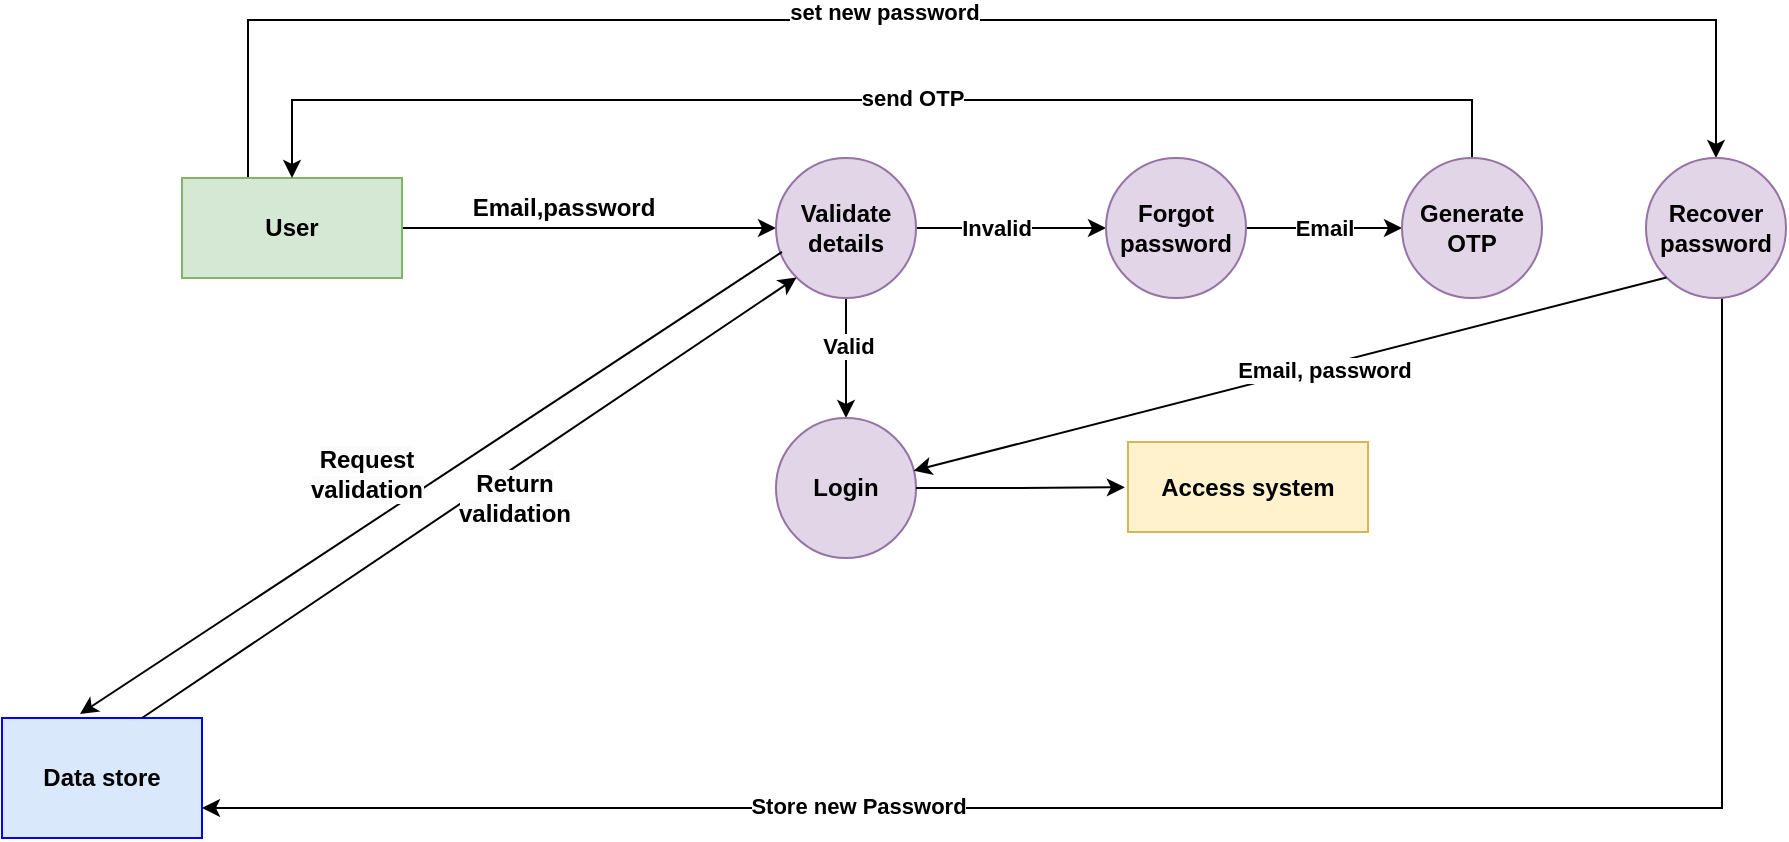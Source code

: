 <mxfile version="24.1.0" type="device">
  <diagram name="Page-1" id="x28m94UZg82xVjfMtJN7">
    <mxGraphModel dx="1050" dy="565" grid="0" gridSize="10" guides="1" tooltips="1" connect="1" arrows="1" fold="1" page="1" pageScale="1" pageWidth="1100" pageHeight="850" math="0" shadow="0">
      <root>
        <mxCell id="0" />
        <mxCell id="1" parent="0" />
        <mxCell id="NXvPV86PIh46slzZGQUb-7" style="edgeStyle=orthogonalEdgeStyle;rounded=0;orthogonalLoop=1;jettySize=auto;html=1;exitX=1;exitY=0.5;exitDx=0;exitDy=0;entryX=0;entryY=0.5;entryDx=0;entryDy=0;" parent="1" source="NXvPV86PIh46slzZGQUb-5" target="NXvPV86PIh46slzZGQUb-6" edge="1">
          <mxGeometry relative="1" as="geometry" />
        </mxCell>
        <mxCell id="wPWQ8cbS8o1rGxUV0NxY-17" style="edgeStyle=orthogonalEdgeStyle;rounded=0;orthogonalLoop=1;jettySize=auto;html=1;entryX=0.5;entryY=0;entryDx=0;entryDy=0;" edge="1" parent="1" source="NXvPV86PIh46slzZGQUb-5" target="wPWQ8cbS8o1rGxUV0NxY-10">
          <mxGeometry relative="1" as="geometry">
            <Array as="points">
              <mxPoint x="163" y="31" />
              <mxPoint x="897" y="31" />
            </Array>
          </mxGeometry>
        </mxCell>
        <mxCell id="wPWQ8cbS8o1rGxUV0NxY-18" value="&lt;b&gt;set new password&lt;/b&gt;" style="edgeLabel;html=1;align=center;verticalAlign=middle;resizable=0;points=[];" vertex="1" connectable="0" parent="wPWQ8cbS8o1rGxUV0NxY-17">
          <mxGeometry x="-0.101" y="4" relative="1" as="geometry">
            <mxPoint as="offset" />
          </mxGeometry>
        </mxCell>
        <mxCell id="NXvPV86PIh46slzZGQUb-5" value="&lt;b&gt;&lt;font style=&quot;font-size: 12px;&quot;&gt;User&lt;/font&gt;&lt;/b&gt;" style="rounded=0;whiteSpace=wrap;html=1;fillColor=#d5e8d4;strokeColor=#82b366;" parent="1" vertex="1">
          <mxGeometry x="130" y="110" width="110" height="50" as="geometry" />
        </mxCell>
        <mxCell id="86jPu7G6pNLb1_cvVuel-2" style="edgeStyle=orthogonalEdgeStyle;rounded=0;orthogonalLoop=1;jettySize=auto;html=1;entryX=0.5;entryY=0;entryDx=0;entryDy=0;" parent="1" source="NXvPV86PIh46slzZGQUb-6" target="NXvPV86PIh46slzZGQUb-12" edge="1">
          <mxGeometry relative="1" as="geometry" />
        </mxCell>
        <mxCell id="wPWQ8cbS8o1rGxUV0NxY-1" value="&lt;b&gt;Valid&lt;/b&gt;" style="edgeLabel;html=1;align=center;verticalAlign=middle;resizable=0;points=[];" vertex="1" connectable="0" parent="86jPu7G6pNLb1_cvVuel-2">
          <mxGeometry x="-0.2" y="1" relative="1" as="geometry">
            <mxPoint as="offset" />
          </mxGeometry>
        </mxCell>
        <mxCell id="wPWQ8cbS8o1rGxUV0NxY-3" style="edgeStyle=orthogonalEdgeStyle;rounded=0;orthogonalLoop=1;jettySize=auto;html=1;entryX=0;entryY=0.5;entryDx=0;entryDy=0;" edge="1" parent="1" source="NXvPV86PIh46slzZGQUb-6" target="wPWQ8cbS8o1rGxUV0NxY-2">
          <mxGeometry relative="1" as="geometry" />
        </mxCell>
        <mxCell id="wPWQ8cbS8o1rGxUV0NxY-4" value="&lt;b&gt;Invalid&lt;/b&gt;" style="edgeLabel;html=1;align=center;verticalAlign=middle;resizable=0;points=[];" vertex="1" connectable="0" parent="wPWQ8cbS8o1rGxUV0NxY-3">
          <mxGeometry x="-0.167" relative="1" as="geometry">
            <mxPoint as="offset" />
          </mxGeometry>
        </mxCell>
        <mxCell id="NXvPV86PIh46slzZGQUb-6" value="&lt;font style=&quot;font-size: 12px;&quot;&gt;&lt;b style=&quot;&quot;&gt;Validate details&lt;/b&gt;&lt;/font&gt;" style="ellipse;whiteSpace=wrap;html=1;aspect=fixed;fillColor=#e1d5e7;strokeColor=#9673a6;" parent="1" vertex="1">
          <mxGeometry x="427" y="100" width="70" height="70" as="geometry" />
        </mxCell>
        <mxCell id="NXvPV86PIh46slzZGQUb-8" value="&lt;b&gt;Email,password&lt;/b&gt;" style="text;html=1;align=center;verticalAlign=middle;whiteSpace=wrap;rounded=0;" parent="1" vertex="1">
          <mxGeometry x="281" y="110" width="80" height="30" as="geometry" />
        </mxCell>
        <mxCell id="NXvPV86PIh46slzZGQUb-12" value="&lt;b&gt;Login&lt;/b&gt;" style="ellipse;whiteSpace=wrap;html=1;aspect=fixed;fillColor=#e1d5e7;strokeColor=#9673a6;" parent="1" vertex="1">
          <mxGeometry x="427" y="230" width="70" height="70" as="geometry" />
        </mxCell>
        <mxCell id="NXvPV86PIh46slzZGQUb-20" value="&lt;b&gt;Data store&lt;/b&gt;" style="rounded=0;whiteSpace=wrap;html=1;fillColor=#dae8fc;strokeColor=#0000FF;" parent="1" vertex="1">
          <mxGeometry x="40" y="380" width="100" height="60" as="geometry" />
        </mxCell>
        <mxCell id="NXvPV86PIh46slzZGQUb-21" value="" style="endArrow=classic;html=1;rounded=0;exitX=0.043;exitY=0.671;exitDx=0;exitDy=0;exitPerimeter=0;" parent="1" source="NXvPV86PIh46slzZGQUb-6" edge="1">
          <mxGeometry width="50" height="50" relative="1" as="geometry">
            <mxPoint x="190" y="280" as="sourcePoint" />
            <mxPoint x="79" y="378" as="targetPoint" />
          </mxGeometry>
        </mxCell>
        <mxCell id="NXvPV86PIh46slzZGQUb-37" value="&lt;b style=&quot;font-size: 12px; text-wrap: wrap; background-color: rgb(251, 251, 251);&quot;&gt;Request validation&lt;/b&gt;" style="edgeLabel;html=1;align=center;verticalAlign=middle;resizable=0;points=[];" parent="NXvPV86PIh46slzZGQUb-21" vertex="1" connectable="0">
          <mxGeometry x="0.065" y="-1" relative="1" as="geometry">
            <mxPoint x="-21" y="-12" as="offset" />
          </mxGeometry>
        </mxCell>
        <mxCell id="NXvPV86PIh46slzZGQUb-39" value="" style="endArrow=classic;html=1;rounded=0;entryX=0;entryY=1;entryDx=0;entryDy=0;exitX=0.7;exitY=0;exitDx=0;exitDy=0;exitPerimeter=0;" parent="1" source="NXvPV86PIh46slzZGQUb-20" target="NXvPV86PIh46slzZGQUb-6" edge="1">
          <mxGeometry width="50" height="50" relative="1" as="geometry">
            <mxPoint x="100" y="380" as="sourcePoint" />
            <mxPoint x="200.251" y="299.749" as="targetPoint" />
          </mxGeometry>
        </mxCell>
        <mxCell id="NXvPV86PIh46slzZGQUb-41" value="&lt;b style=&quot;font-size: 12px; text-wrap: wrap; background-color: rgb(251, 251, 251);&quot;&gt;Return validation&lt;/b&gt;" style="edgeLabel;html=1;align=center;verticalAlign=middle;resizable=0;points=[];" parent="NXvPV86PIh46slzZGQUb-39" vertex="1" connectable="0">
          <mxGeometry x="0.006" y="-1" relative="1" as="geometry">
            <mxPoint x="21" as="offset" />
          </mxGeometry>
        </mxCell>
        <mxCell id="86jPu7G6pNLb1_cvVuel-4" style="edgeStyle=orthogonalEdgeStyle;rounded=0;orthogonalLoop=1;jettySize=auto;html=1;entryX=0.049;entryY=0.409;entryDx=0;entryDy=0;entryPerimeter=0;" parent="1" source="NXvPV86PIh46slzZGQUb-12" edge="1">
          <mxGeometry relative="1" as="geometry">
            <mxPoint x="601.43" y="264.63" as="targetPoint" />
          </mxGeometry>
        </mxCell>
        <mxCell id="AFSWQBnsCfzCKvHccnon-1" value="&lt;b&gt;Access system&lt;/b&gt;" style="rounded=0;whiteSpace=wrap;html=1;fillColor=#fff2cc;strokeColor=#d6b656;" parent="1" vertex="1">
          <mxGeometry x="603" y="242" width="120" height="45" as="geometry" />
        </mxCell>
        <mxCell id="wPWQ8cbS8o1rGxUV0NxY-6" style="edgeStyle=orthogonalEdgeStyle;rounded=0;orthogonalLoop=1;jettySize=auto;html=1;entryX=0;entryY=0.5;entryDx=0;entryDy=0;" edge="1" parent="1" source="wPWQ8cbS8o1rGxUV0NxY-2" target="wPWQ8cbS8o1rGxUV0NxY-5">
          <mxGeometry relative="1" as="geometry" />
        </mxCell>
        <mxCell id="wPWQ8cbS8o1rGxUV0NxY-7" value="&lt;b&gt;Email&lt;/b&gt;" style="edgeLabel;html=1;align=center;verticalAlign=middle;resizable=0;points=[];" vertex="1" connectable="0" parent="wPWQ8cbS8o1rGxUV0NxY-6">
          <mxGeometry x="-0.056" y="-3" relative="1" as="geometry">
            <mxPoint x="2" y="-3" as="offset" />
          </mxGeometry>
        </mxCell>
        <mxCell id="wPWQ8cbS8o1rGxUV0NxY-2" value="&lt;b&gt;Forgot password&lt;/b&gt;" style="ellipse;whiteSpace=wrap;html=1;aspect=fixed;fillColor=#e1d5e7;strokeColor=#9673a6;" vertex="1" parent="1">
          <mxGeometry x="592" y="100" width="70" height="70" as="geometry" />
        </mxCell>
        <mxCell id="wPWQ8cbS8o1rGxUV0NxY-8" style="edgeStyle=orthogonalEdgeStyle;rounded=0;orthogonalLoop=1;jettySize=auto;html=1;entryX=0.5;entryY=0;entryDx=0;entryDy=0;" edge="1" parent="1" source="wPWQ8cbS8o1rGxUV0NxY-5" target="NXvPV86PIh46slzZGQUb-5">
          <mxGeometry relative="1" as="geometry">
            <Array as="points">
              <mxPoint x="775" y="71" />
              <mxPoint x="185" y="71" />
            </Array>
          </mxGeometry>
        </mxCell>
        <mxCell id="wPWQ8cbS8o1rGxUV0NxY-9" value="&lt;b&gt;send OTP&lt;/b&gt;" style="edgeLabel;html=1;align=center;verticalAlign=middle;resizable=0;points=[];" vertex="1" connectable="0" parent="wPWQ8cbS8o1rGxUV0NxY-8">
          <mxGeometry x="-0.06" y="-1" relative="1" as="geometry">
            <mxPoint as="offset" />
          </mxGeometry>
        </mxCell>
        <mxCell id="wPWQ8cbS8o1rGxUV0NxY-5" value="&lt;b&gt;Generate OTP&lt;/b&gt;" style="ellipse;whiteSpace=wrap;html=1;aspect=fixed;fillColor=#e1d5e7;strokeColor=#9673a6;" vertex="1" parent="1">
          <mxGeometry x="740" y="100" width="70" height="70" as="geometry" />
        </mxCell>
        <mxCell id="wPWQ8cbS8o1rGxUV0NxY-11" style="edgeStyle=orthogonalEdgeStyle;rounded=0;orthogonalLoop=1;jettySize=auto;html=1;entryX=1;entryY=0.75;entryDx=0;entryDy=0;" edge="1" parent="1" source="wPWQ8cbS8o1rGxUV0NxY-10" target="NXvPV86PIh46slzZGQUb-20">
          <mxGeometry relative="1" as="geometry">
            <Array as="points">
              <mxPoint x="900" y="425" />
            </Array>
          </mxGeometry>
        </mxCell>
        <mxCell id="wPWQ8cbS8o1rGxUV0NxY-12" value="&lt;b&gt;Store new Password&lt;/b&gt;" style="edgeLabel;html=1;align=center;verticalAlign=middle;resizable=0;points=[];" vertex="1" connectable="0" parent="wPWQ8cbS8o1rGxUV0NxY-11">
          <mxGeometry x="0.355" y="-1" relative="1" as="geometry">
            <mxPoint as="offset" />
          </mxGeometry>
        </mxCell>
        <mxCell id="wPWQ8cbS8o1rGxUV0NxY-10" value="&lt;b&gt;Recover password&lt;/b&gt;" style="ellipse;whiteSpace=wrap;html=1;aspect=fixed;fillColor=#e1d5e7;strokeColor=#9673a6;" vertex="1" parent="1">
          <mxGeometry x="862" y="100" width="70" height="70" as="geometry" />
        </mxCell>
        <mxCell id="wPWQ8cbS8o1rGxUV0NxY-19" value="" style="endArrow=classic;html=1;rounded=0;exitX=0;exitY=1;exitDx=0;exitDy=0;" edge="1" parent="1" source="wPWQ8cbS8o1rGxUV0NxY-10" target="NXvPV86PIh46slzZGQUb-12">
          <mxGeometry width="50" height="50" relative="1" as="geometry">
            <mxPoint x="667" y="210" as="sourcePoint" />
            <mxPoint x="717" y="160" as="targetPoint" />
          </mxGeometry>
        </mxCell>
        <mxCell id="wPWQ8cbS8o1rGxUV0NxY-20" value="&lt;b&gt;Email, password&lt;/b&gt;" style="edgeLabel;html=1;align=center;verticalAlign=middle;resizable=0;points=[];" vertex="1" connectable="0" parent="wPWQ8cbS8o1rGxUV0NxY-19">
          <mxGeometry x="-0.084" y="2" relative="1" as="geometry">
            <mxPoint as="offset" />
          </mxGeometry>
        </mxCell>
      </root>
    </mxGraphModel>
  </diagram>
</mxfile>
